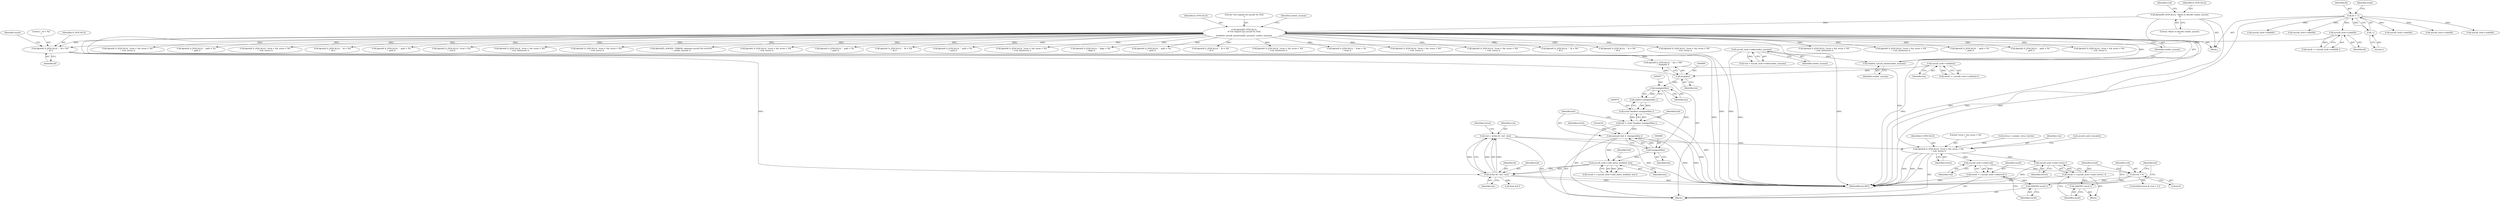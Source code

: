 digraph "0_htcondor_5e5571d1a431eb3c61977b6dd6ec90186ef79867_4@API" {
"1001000" [label="(Call,rval = write( fd , buf , len))"];
"1001002" [label="(Call,write( fd , buf , len))"];
"1000955" [label="(Call,dprintf( D_SYSCALLS, \"  fd = %d\n\", fd ))"];
"1000224" [label="(Call,dprintf(D_SYSCALLS,\n\t\t\"Got request for syscall %s (%d)\n\",\n\t\tshadow_syscall_name(condor_sysnum), condor_sysnum))"];
"1000158" [label="(Call,dprintf(D_SYSCALLS, \"About to decode condor_sysnum\n\"))"];
"1000227" [label="(Call,shadow_syscall_name(condor_sysnum))"];
"1000163" [label="(Call,syscall_sock->code(condor_sysnum))"];
"1000951" [label="(Call,syscall_sock->code(fd))"];
"1000120" [label="(Call,fd = -1)"];
"1000122" [label="(Call,-1)"];
"1000987" [label="(Call,syscall_sock->code_bytes_bool(buf, len))"];
"1000979" [label="(Call,memset( buf, 0, (unsigned)len ))"];
"1000971" [label="(Call,buf = (void *)malloc( (unsigned)len ))"];
"1000973" [label="(Call,(void *)malloc( (unsigned)len ))"];
"1000975" [label="(Call,malloc( (unsigned)len ))"];
"1000976" [label="(Call,(unsigned)len)"];
"1000968" [label="(Call,(long)len)"];
"1000961" [label="(Call,syscall_sock->code(len))"];
"1000982" [label="(Call,(unsigned)len)"];
"1001011" [label="(Call,dprintf( D_SYSCALLS, \"\trval = %d, errno = %d\n\", rval, terrno ))"];
"1001019" [label="(Call,syscall_sock->code(rval))"];
"1001017" [label="(Call,result = ( syscall_sock->code(rval) ))"];
"1001021" [label="(Call,ASSERT( result ))"];
"1001024" [label="(Call,rval < 0)"];
"1001030" [label="(Call,syscall_sock->code( terrno ))"];
"1001028" [label="(Call,result = ( syscall_sock->code( terrno ) ))"];
"1001032" [label="(Call,ASSERT( result ))"];
"1001002" [label="(Call,write( fd , buf , len))"];
"1000637" [label="(Call,dprintf( D_SYSCALLS, \"\trval = %d, errno = %d\n\", rval, terrno ))"];
"1001470" [label="(Call,dprintf( D_SYSCALLS, \"  path = %s\n\", path ))"];
"1000227" [label="(Call,shadow_syscall_name(condor_sysnum))"];
"1000970" [label="(Identifier,len)"];
"1001538" [label="(Call,syscall_sock->code(fd))"];
"1001051" [label="(Call,syscall_sock->code(fd))"];
"1000956" [label="(Identifier,D_SYSCALLS)"];
"1001339" [label="(Call,dprintf( D_SYSCALLS, \"\trval = %d, errno = %d\n\", rval, terrno ))"];
"1001026" [label="(Literal,0)"];
"1000793" [label="(Call,dprintf( D_SYSCALLS, \"  fd = %d\n\", fd ))"];
"1000161" [label="(Call,rval = syscall_sock->code(condor_sysnum))"];
"1000958" [label="(Identifier,fd)"];
"1000374" [label="(Call,dprintf( D_SYSCALLS, \"\trval = %d, errno = %d\n\", rval, terrno ))"];
"1000986" [label="(Identifier,result)"];
"1001031" [label="(Identifier,terrno)"];
"1000107" [label="(Block,)"];
"1001007" [label="(Identifier,terrno)"];
"1000988" [label="(Identifier,buf)"];
"1001032" [label="(Call,ASSERT( result ))"];
"1001001" [label="(Identifier,rval)"];
"1000981" [label="(Literal,0)"];
"1002289" [label="(Call,dprintf( D_SYSCALLS, \"  path = %s\n\", path ))"];
"1000949" [label="(Call,result = ( syscall_sock->code(fd) ))"];
"1001682" [label="(Call,dprintf( D_SYSCALLS, \"\trval = %d\n\", rval ))"];
"1001623" [label="(Call,dprintf( D_SYSCALLS, \"\trval = %d, errno = %d\n\", rval, (int)terrno ))"];
"1001034" [label="(Call,free( buf ))"];
"1000989" [label="(Identifier,len)"];
"1001028" [label="(Call,result = ( syscall_sock->code( terrno ) ))"];
"1001012" [label="(Identifier,D_SYSCALLS)"];
"1000589" [label="(Call,dprintf( D_SYSCALLS, \"\trval = %d, errno = %d\n\", rval, terrno ))"];
"1002463" [label="(Call,dprintf(D_ALWAYS, \"ERROR: unknown syscall %d received\n\", condor_sysnum ))"];
"1000441" [label="(Call,dprintf( D_SYSCALLS, \"\trval = %d, errno = %d\n\", rval, terrno ))"];
"1000789" [label="(Call,syscall_sock->code(fd))"];
"1000962" [label="(Identifier,len)"];
"1000120" [label="(Call,fd = -1)"];
"1001020" [label="(Identifier,rval)"];
"1001141" [label="(Call,dprintf( D_SYSCALLS, \"  path = %s\n\", path ))"];
"1001015" [label="(Identifier,terrno)"];
"1000225" [label="(Identifier,D_SYSCALLS)"];
"1000162" [label="(Identifier,rval)"];
"1000971" [label="(Call,buf = (void *)malloc( (unsigned)len ))"];
"1001018" [label="(Identifier,result)"];
"1001022" [label="(Identifier,result)"];
"1000160" [label="(Literal,\"About to decode condor_sysnum\n\")"];
"1000164" [label="(Identifier,condor_sysnum)"];
"1000121" [label="(Identifier,fd)"];
"1000978" [label="(Identifier,len)"];
"1001055" [label="(Call,dprintf( D_SYSCALLS, \"  fd = %d\n\", fd ))"];
"1000975" [label="(Call,malloc( (unsigned)len ))"];
"1002373" [label="(Call,dprintf( D_SYSCALLS, \"  path = %s\n\", path ))"];
"1001730" [label="(Call,dprintf( D_SYSCALLS, \"\trval = %d, errno = %d\n\", rval, (int)terrno ))"];
"1001033" [label="(Identifier,result)"];
"1000677" [label="(Call,dprintf( D_SYSCALLS, \"  flags = %d\n\", flags ))"];
"1000960" [label="(Identifier,result)"];
"1002472" [label="(MethodReturn,RET)"];
"1000961" [label="(Call,syscall_sock->code(len))"];
"1001030" [label="(Call,syscall_sock->code( terrno ))"];
"1000973" [label="(Call,(void *)malloc( (unsigned)len ))"];
"1001380" [label="(Call,dprintf( D_SYSCALLS, \"  path = %s\n\", path ))"];
"1000985" [label="(Call,result = ( syscall_sock->code_bytes_bool(buf, len) ))"];
"1001017" [label="(Call,result = ( syscall_sock->code(rval) ))"];
"1000980" [label="(Identifier,buf)"];
"1001019" [label="(Call,syscall_sock->code(rval))"];
"1000122" [label="(Call,-1)"];
"1000853" [label="(Call,dprintf( D_SYSCALLS, \"  fd = %d\n\", fd ))"];
"1000965" [label="(Call,dprintf( D_SYSCALLS, \"  len = %ld\n\", (long)len ))"];
"1001027" [label="(Block,)"];
"1001885" [label="(Call,dprintf( D_SYSCALLS, \"\trval = %d, errno = %d\n\", rval, (int)terrno ))"];
"1001013" [label="(Literal,\"\trval = %d, errno = %d\n\")"];
"1000226" [label="(Literal,\"Got request for syscall %s (%d)\n\")"];
"1001225" [label="(Call,dprintf( D_SYSCALLS, \"  from = %s\n\", from ))"];
"1000159" [label="(Identifier,D_SYSCALLS)"];
"1000955" [label="(Call,dprintf( D_SYSCALLS, \"  fd = %d\n\", fd ))"];
"1001029" [label="(Identifier,result)"];
"1000987" [label="(Call,syscall_sock->code_bytes_bool(buf, len))"];
"1000849" [label="(Call,syscall_sock->code(fd))"];
"1000957" [label="(Literal,\"  fd = %d\n\")"];
"1000530" [label="(Call,dprintf( D_SYSCALLS, \"\trval = %d, errno = %d\n\", rval, terrno ))"];
"1000951" [label="(Call,syscall_sock->code(fd))"];
"1001011" [label="(Call,dprintf( D_SYSCALLS, \"\trval = %d, errno = %d\n\", rval, terrno ))"];
"1000319" [label="(Call,dprintf( D_SYSCALLS, \"\trval = %d, errno = %d\n\", rval, terrno ))"];
"1001006" [label="(Call,terrno = (condor_errno_t)errno)"];
"1000231" [label="(Identifier,condor_sysnum)"];
"1000984" [label="(Identifier,len)"];
"1001021" [label="(Call,ASSERT( result ))"];
"1002018" [label="(Call,dprintf( D_SYSCALLS, \"  fd = %d\n\", fd ))"];
"1001025" [label="(Identifier,rval)"];
"1000158" [label="(Call,dprintf(D_SYSCALLS, \"About to decode condor_sysnum\n\"))"];
"1000126" [label="(Identifier,mode)"];
"1000972" [label="(Identifier,buf)"];
"1001005" [label="(Identifier,len)"];
"1001003" [label="(Identifier,fd)"];
"1001542" [label="(Call,dprintf( D_SYSCALLS, \"  fs = %d\n\", fd ))"];
"1001004" [label="(Identifier,buf)"];
"1000228" [label="(Identifier,condor_sysnum)"];
"1000261" [label="(Call,dprintf( D_SYSCALLS, \"\trval = %d, errno = %d\n\", rval, terrno ))"];
"1000229" [label="(Identifier,condor_sysnum)"];
"1000163" [label="(Call,syscall_sock->code(condor_sysnum))"];
"1002014" [label="(Call,syscall_sock->code(fd))"];
"1000982" [label="(Call,(unsigned)len)"];
"1001814" [label="(Call,dprintf( D_SYSCALLS, \"\trval = %d, errno = %d\n\", rval, (int)terrno ))"];
"1000224" [label="(Call,dprintf(D_SYSCALLS,\n\t\t\"Got request for syscall %s (%d)\n\",\n\t\tshadow_syscall_name(condor_sysnum), condor_sysnum))"];
"1001961" [label="(Call,dprintf( D_SYSCALLS, \"\trval = %d, errno = %d\n\", rval, (int)terrno ))"];
"1002112" [label="(Call,dprintf( D_SYSCALLS, \"  path = %s\n\", path ))"];
"1001035" [label="(Identifier,buf)"];
"1001023" [label="(ControlStructure,if( rval < 0 ))"];
"1000968" [label="(Call,(long)len)"];
"1000976" [label="(Call,(unsigned)len)"];
"1000952" [label="(Identifier,fd)"];
"1001014" [label="(Identifier,rval)"];
"1001016" [label="(Call,syscall_sock->encode())"];
"1000979" [label="(Call,memset( buf, 0, (unsigned)len ))"];
"1000123" [label="(Literal,1)"];
"1002215" [label="(Call,dprintf( D_SYSCALLS, \"  path = %s\n\", path ))"];
"1001000" [label="(Call,rval = write( fd , buf , len))"];
"1000947" [label="(Block,)"];
"1000959" [label="(Call,result = ( syscall_sock->code(len) ))"];
"1001024" [label="(Call,rval < 0)"];
"1001000" -> "1000947"  [label="AST: "];
"1001000" -> "1001002"  [label="CFG: "];
"1001001" -> "1001000"  [label="AST: "];
"1001002" -> "1001000"  [label="AST: "];
"1001007" -> "1001000"  [label="CFG: "];
"1001000" -> "1002472"  [label="DDG: "];
"1001002" -> "1001000"  [label="DDG: "];
"1001002" -> "1001000"  [label="DDG: "];
"1001002" -> "1001000"  [label="DDG: "];
"1001000" -> "1001011"  [label="DDG: "];
"1001002" -> "1001005"  [label="CFG: "];
"1001003" -> "1001002"  [label="AST: "];
"1001004" -> "1001002"  [label="AST: "];
"1001005" -> "1001002"  [label="AST: "];
"1001002" -> "1002472"  [label="DDG: "];
"1001002" -> "1002472"  [label="DDG: "];
"1000955" -> "1001002"  [label="DDG: "];
"1000987" -> "1001002"  [label="DDG: "];
"1000987" -> "1001002"  [label="DDG: "];
"1001002" -> "1001034"  [label="DDG: "];
"1000955" -> "1000947"  [label="AST: "];
"1000955" -> "1000958"  [label="CFG: "];
"1000956" -> "1000955"  [label="AST: "];
"1000957" -> "1000955"  [label="AST: "];
"1000958" -> "1000955"  [label="AST: "];
"1000960" -> "1000955"  [label="CFG: "];
"1000955" -> "1002472"  [label="DDG: "];
"1000224" -> "1000955"  [label="DDG: "];
"1000951" -> "1000955"  [label="DDG: "];
"1000955" -> "1000965"  [label="DDG: "];
"1000224" -> "1000107"  [label="AST: "];
"1000224" -> "1000229"  [label="CFG: "];
"1000225" -> "1000224"  [label="AST: "];
"1000226" -> "1000224"  [label="AST: "];
"1000227" -> "1000224"  [label="AST: "];
"1000229" -> "1000224"  [label="AST: "];
"1000231" -> "1000224"  [label="CFG: "];
"1000224" -> "1002472"  [label="DDG: "];
"1000224" -> "1002472"  [label="DDG: "];
"1000224" -> "1002472"  [label="DDG: "];
"1000224" -> "1002472"  [label="DDG: "];
"1000158" -> "1000224"  [label="DDG: "];
"1000227" -> "1000224"  [label="DDG: "];
"1000224" -> "1000261"  [label="DDG: "];
"1000224" -> "1000319"  [label="DDG: "];
"1000224" -> "1000374"  [label="DDG: "];
"1000224" -> "1000441"  [label="DDG: "];
"1000224" -> "1000530"  [label="DDG: "];
"1000224" -> "1000589"  [label="DDG: "];
"1000224" -> "1000637"  [label="DDG: "];
"1000224" -> "1000677"  [label="DDG: "];
"1000224" -> "1000793"  [label="DDG: "];
"1000224" -> "1000853"  [label="DDG: "];
"1000224" -> "1001055"  [label="DDG: "];
"1000224" -> "1001141"  [label="DDG: "];
"1000224" -> "1001225"  [label="DDG: "];
"1000224" -> "1001339"  [label="DDG: "];
"1000224" -> "1001380"  [label="DDG: "];
"1000224" -> "1001470"  [label="DDG: "];
"1000224" -> "1001542"  [label="DDG: "];
"1000224" -> "1001623"  [label="DDG: "];
"1000224" -> "1001682"  [label="DDG: "];
"1000224" -> "1001730"  [label="DDG: "];
"1000224" -> "1001814"  [label="DDG: "];
"1000224" -> "1001885"  [label="DDG: "];
"1000224" -> "1001961"  [label="DDG: "];
"1000224" -> "1002018"  [label="DDG: "];
"1000224" -> "1002112"  [label="DDG: "];
"1000224" -> "1002215"  [label="DDG: "];
"1000224" -> "1002289"  [label="DDG: "];
"1000224" -> "1002373"  [label="DDG: "];
"1000224" -> "1002463"  [label="DDG: "];
"1000158" -> "1000107"  [label="AST: "];
"1000158" -> "1000160"  [label="CFG: "];
"1000159" -> "1000158"  [label="AST: "];
"1000160" -> "1000158"  [label="AST: "];
"1000162" -> "1000158"  [label="CFG: "];
"1000158" -> "1002472"  [label="DDG: "];
"1000158" -> "1002472"  [label="DDG: "];
"1000227" -> "1000228"  [label="CFG: "];
"1000228" -> "1000227"  [label="AST: "];
"1000229" -> "1000227"  [label="CFG: "];
"1000163" -> "1000227"  [label="DDG: "];
"1000163" -> "1000161"  [label="AST: "];
"1000163" -> "1000164"  [label="CFG: "];
"1000164" -> "1000163"  [label="AST: "];
"1000161" -> "1000163"  [label="CFG: "];
"1000163" -> "1002472"  [label="DDG: "];
"1000163" -> "1000161"  [label="DDG: "];
"1000951" -> "1000949"  [label="AST: "];
"1000951" -> "1000952"  [label="CFG: "];
"1000952" -> "1000951"  [label="AST: "];
"1000949" -> "1000951"  [label="CFG: "];
"1000951" -> "1000949"  [label="DDG: "];
"1000120" -> "1000951"  [label="DDG: "];
"1000120" -> "1000107"  [label="AST: "];
"1000120" -> "1000122"  [label="CFG: "];
"1000121" -> "1000120"  [label="AST: "];
"1000122" -> "1000120"  [label="AST: "];
"1000126" -> "1000120"  [label="CFG: "];
"1000120" -> "1002472"  [label="DDG: "];
"1000122" -> "1000120"  [label="DDG: "];
"1000120" -> "1000789"  [label="DDG: "];
"1000120" -> "1000849"  [label="DDG: "];
"1000120" -> "1001051"  [label="DDG: "];
"1000120" -> "1001538"  [label="DDG: "];
"1000120" -> "1002014"  [label="DDG: "];
"1000122" -> "1000123"  [label="CFG: "];
"1000123" -> "1000122"  [label="AST: "];
"1000987" -> "1000985"  [label="AST: "];
"1000987" -> "1000989"  [label="CFG: "];
"1000988" -> "1000987"  [label="AST: "];
"1000989" -> "1000987"  [label="AST: "];
"1000985" -> "1000987"  [label="CFG: "];
"1000987" -> "1000985"  [label="DDG: "];
"1000987" -> "1000985"  [label="DDG: "];
"1000979" -> "1000987"  [label="DDG: "];
"1000982" -> "1000987"  [label="DDG: "];
"1000979" -> "1000947"  [label="AST: "];
"1000979" -> "1000982"  [label="CFG: "];
"1000980" -> "1000979"  [label="AST: "];
"1000981" -> "1000979"  [label="AST: "];
"1000982" -> "1000979"  [label="AST: "];
"1000986" -> "1000979"  [label="CFG: "];
"1000979" -> "1002472"  [label="DDG: "];
"1000979" -> "1002472"  [label="DDG: "];
"1000971" -> "1000979"  [label="DDG: "];
"1000982" -> "1000979"  [label="DDG: "];
"1000971" -> "1000947"  [label="AST: "];
"1000971" -> "1000973"  [label="CFG: "];
"1000972" -> "1000971"  [label="AST: "];
"1000973" -> "1000971"  [label="AST: "];
"1000980" -> "1000971"  [label="CFG: "];
"1000971" -> "1002472"  [label="DDG: "];
"1000973" -> "1000971"  [label="DDG: "];
"1000973" -> "1000975"  [label="CFG: "];
"1000974" -> "1000973"  [label="AST: "];
"1000975" -> "1000973"  [label="AST: "];
"1000973" -> "1002472"  [label="DDG: "];
"1000975" -> "1000973"  [label="DDG: "];
"1000975" -> "1000976"  [label="CFG: "];
"1000976" -> "1000975"  [label="AST: "];
"1000976" -> "1000975"  [label="DDG: "];
"1000976" -> "1000978"  [label="CFG: "];
"1000977" -> "1000976"  [label="AST: "];
"1000978" -> "1000976"  [label="AST: "];
"1000968" -> "1000976"  [label="DDG: "];
"1000976" -> "1000982"  [label="DDG: "];
"1000968" -> "1000965"  [label="AST: "];
"1000968" -> "1000970"  [label="CFG: "];
"1000969" -> "1000968"  [label="AST: "];
"1000970" -> "1000968"  [label="AST: "];
"1000965" -> "1000968"  [label="CFG: "];
"1000968" -> "1000965"  [label="DDG: "];
"1000961" -> "1000968"  [label="DDG: "];
"1000961" -> "1000959"  [label="AST: "];
"1000961" -> "1000962"  [label="CFG: "];
"1000962" -> "1000961"  [label="AST: "];
"1000959" -> "1000961"  [label="CFG: "];
"1000961" -> "1000959"  [label="DDG: "];
"1000982" -> "1000984"  [label="CFG: "];
"1000983" -> "1000982"  [label="AST: "];
"1000984" -> "1000982"  [label="AST: "];
"1001011" -> "1000947"  [label="AST: "];
"1001011" -> "1001015"  [label="CFG: "];
"1001012" -> "1001011"  [label="AST: "];
"1001013" -> "1001011"  [label="AST: "];
"1001014" -> "1001011"  [label="AST: "];
"1001015" -> "1001011"  [label="AST: "];
"1001016" -> "1001011"  [label="CFG: "];
"1001011" -> "1002472"  [label="DDG: "];
"1001011" -> "1002472"  [label="DDG: "];
"1001011" -> "1002472"  [label="DDG: "];
"1000965" -> "1001011"  [label="DDG: "];
"1001006" -> "1001011"  [label="DDG: "];
"1001011" -> "1001019"  [label="DDG: "];
"1001011" -> "1001030"  [label="DDG: "];
"1001019" -> "1001017"  [label="AST: "];
"1001019" -> "1001020"  [label="CFG: "];
"1001020" -> "1001019"  [label="AST: "];
"1001017" -> "1001019"  [label="CFG: "];
"1001019" -> "1001017"  [label="DDG: "];
"1001019" -> "1001024"  [label="DDG: "];
"1001017" -> "1000947"  [label="AST: "];
"1001018" -> "1001017"  [label="AST: "];
"1001022" -> "1001017"  [label="CFG: "];
"1001017" -> "1002472"  [label="DDG: "];
"1001017" -> "1001021"  [label="DDG: "];
"1001021" -> "1000947"  [label="AST: "];
"1001021" -> "1001022"  [label="CFG: "];
"1001022" -> "1001021"  [label="AST: "];
"1001025" -> "1001021"  [label="CFG: "];
"1001024" -> "1001023"  [label="AST: "];
"1001024" -> "1001026"  [label="CFG: "];
"1001025" -> "1001024"  [label="AST: "];
"1001026" -> "1001024"  [label="AST: "];
"1001029" -> "1001024"  [label="CFG: "];
"1001035" -> "1001024"  [label="CFG: "];
"1001024" -> "1002472"  [label="DDG: "];
"1001024" -> "1002472"  [label="DDG: "];
"1001030" -> "1001028"  [label="AST: "];
"1001030" -> "1001031"  [label="CFG: "];
"1001031" -> "1001030"  [label="AST: "];
"1001028" -> "1001030"  [label="CFG: "];
"1001030" -> "1002472"  [label="DDG: "];
"1001030" -> "1001028"  [label="DDG: "];
"1001028" -> "1001027"  [label="AST: "];
"1001029" -> "1001028"  [label="AST: "];
"1001033" -> "1001028"  [label="CFG: "];
"1001028" -> "1002472"  [label="DDG: "];
"1001028" -> "1001032"  [label="DDG: "];
"1001032" -> "1001027"  [label="AST: "];
"1001032" -> "1001033"  [label="CFG: "];
"1001033" -> "1001032"  [label="AST: "];
"1001035" -> "1001032"  [label="CFG: "];
}
